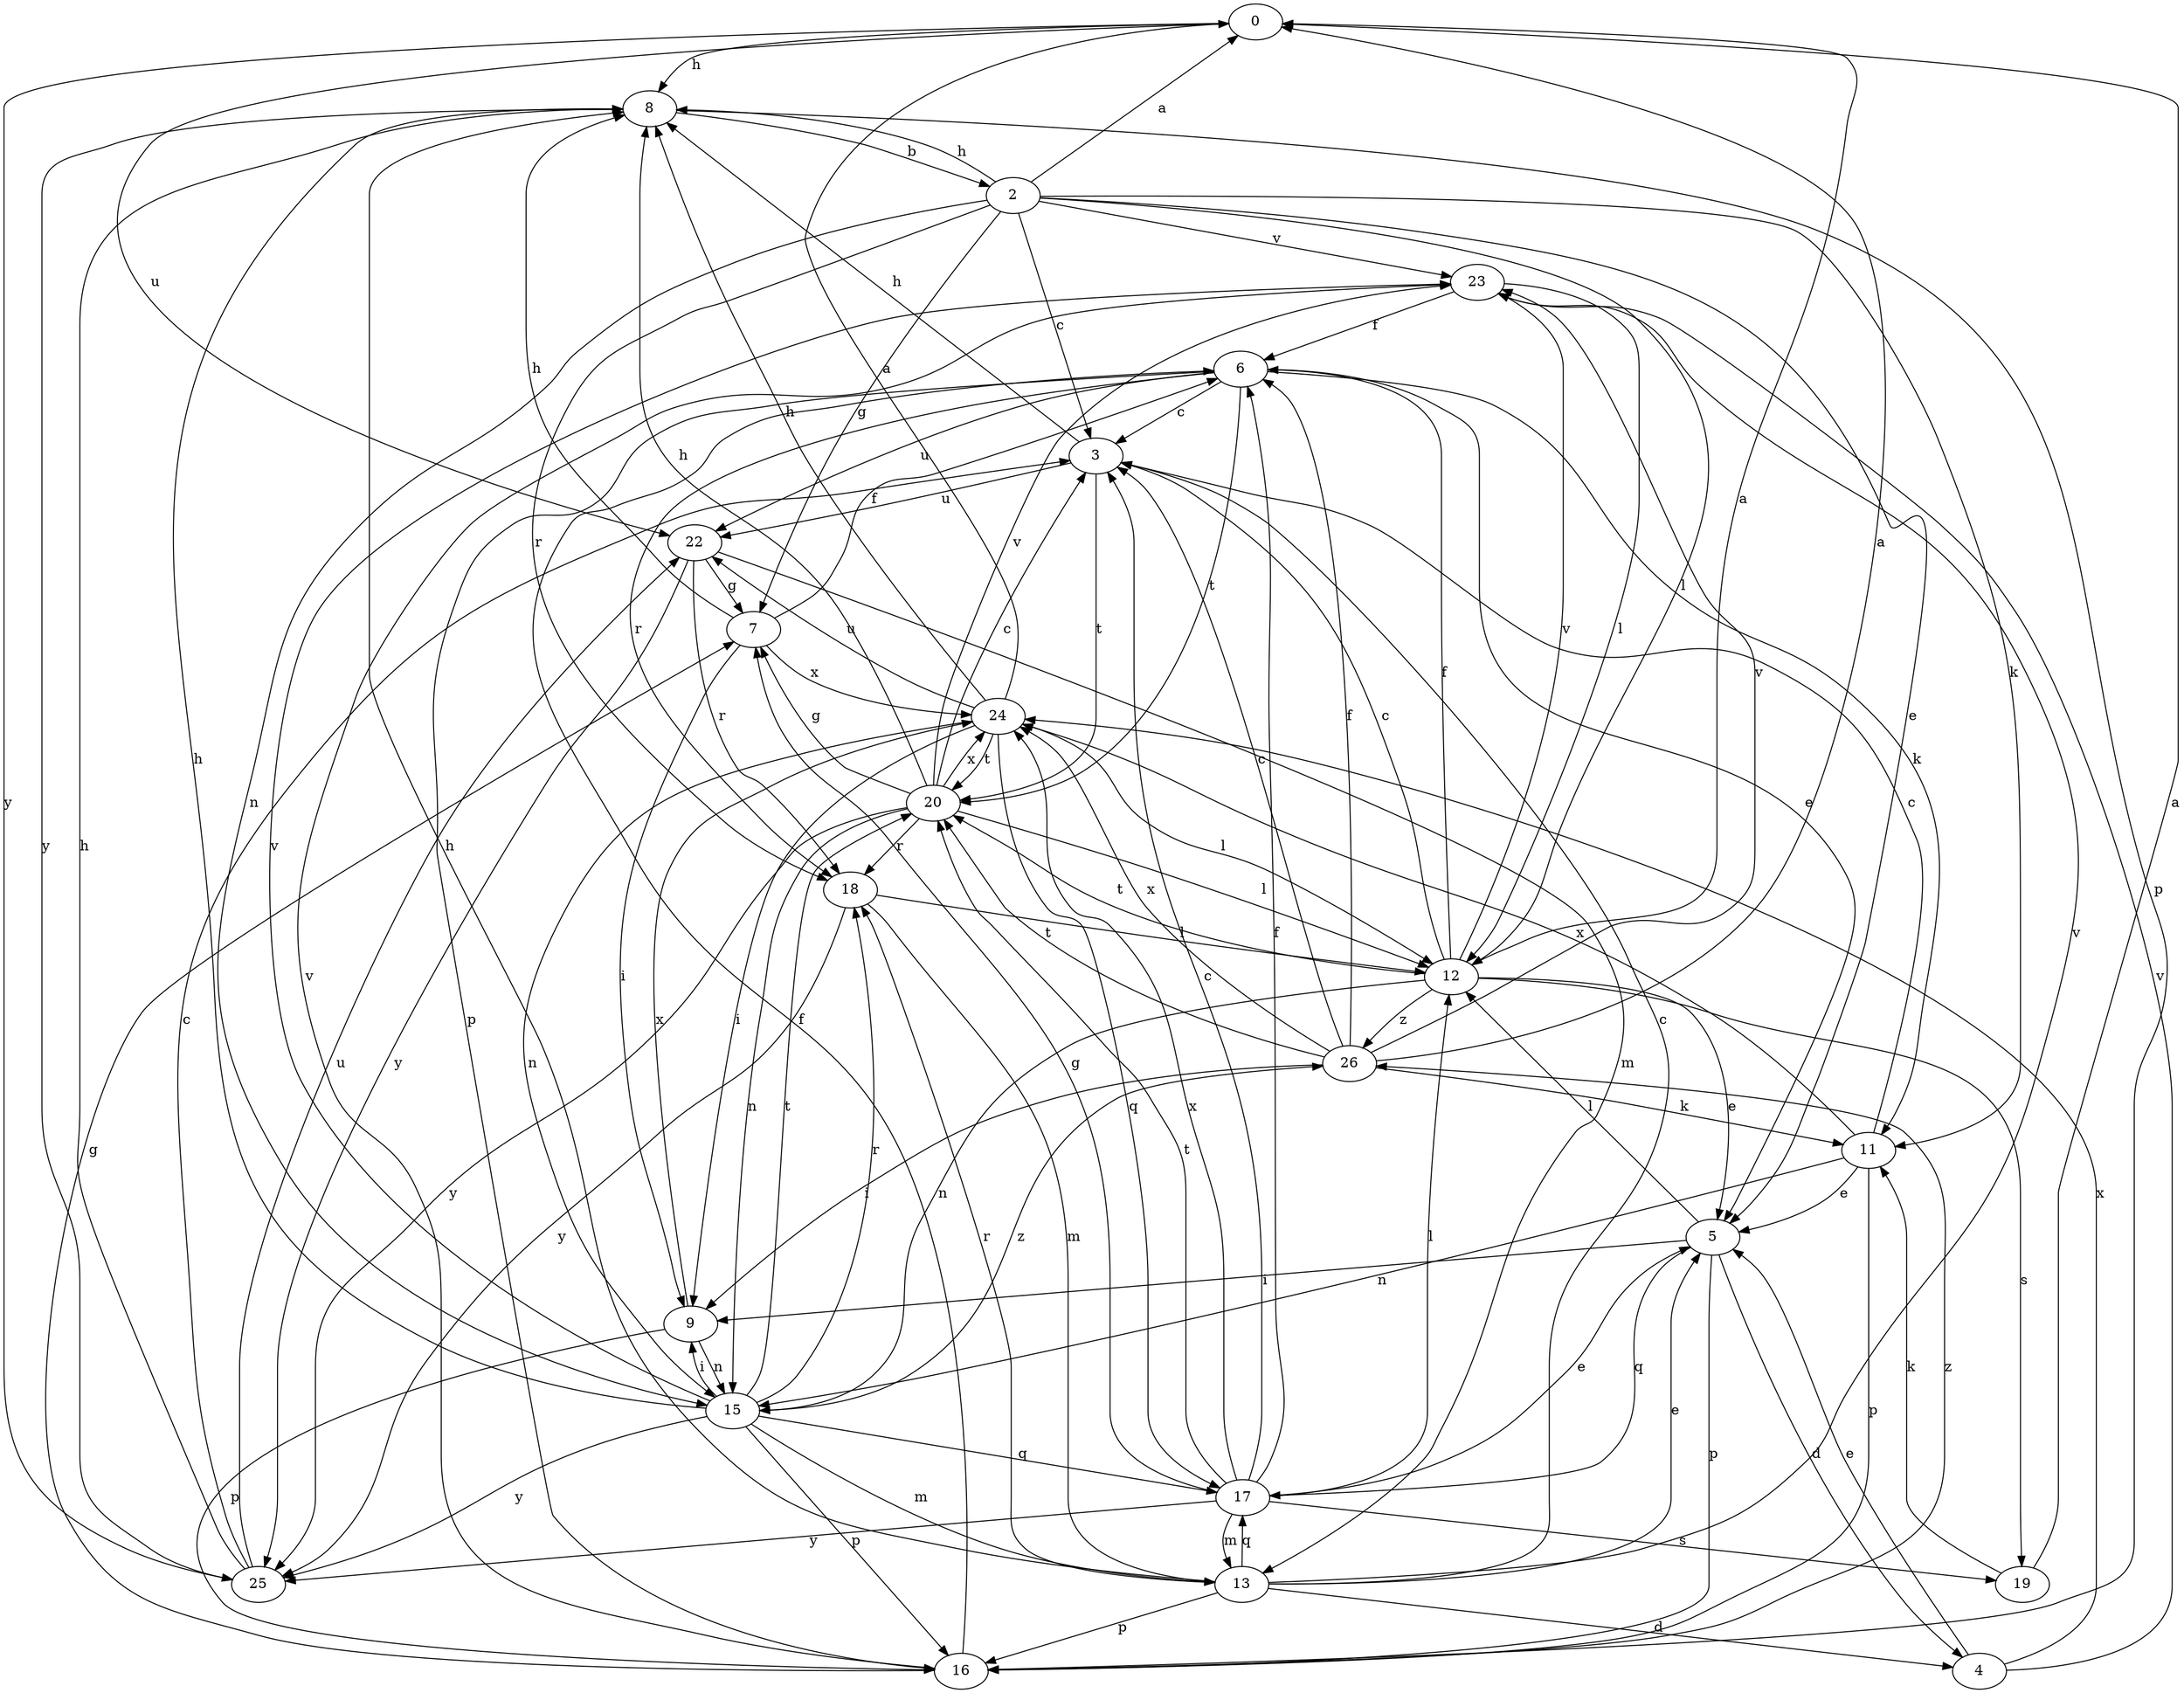 strict digraph  {
0;
2;
3;
4;
5;
6;
7;
8;
9;
11;
12;
13;
15;
16;
17;
18;
19;
20;
22;
23;
24;
25;
26;
0 -> 8  [label=h];
0 -> 22  [label=u];
0 -> 25  [label=y];
2 -> 0  [label=a];
2 -> 3  [label=c];
2 -> 5  [label=e];
2 -> 7  [label=g];
2 -> 8  [label=h];
2 -> 11  [label=k];
2 -> 12  [label=l];
2 -> 15  [label=n];
2 -> 18  [label=r];
2 -> 23  [label=v];
3 -> 8  [label=h];
3 -> 20  [label=t];
3 -> 22  [label=u];
4 -> 5  [label=e];
4 -> 23  [label=v];
4 -> 24  [label=x];
5 -> 4  [label=d];
5 -> 9  [label=i];
5 -> 12  [label=l];
5 -> 16  [label=p];
5 -> 17  [label=q];
6 -> 3  [label=c];
6 -> 5  [label=e];
6 -> 11  [label=k];
6 -> 16  [label=p];
6 -> 18  [label=r];
6 -> 20  [label=t];
6 -> 22  [label=u];
7 -> 6  [label=f];
7 -> 8  [label=h];
7 -> 9  [label=i];
7 -> 24  [label=x];
8 -> 2  [label=b];
8 -> 16  [label=p];
8 -> 25  [label=y];
9 -> 15  [label=n];
9 -> 16  [label=p];
9 -> 24  [label=x];
11 -> 3  [label=c];
11 -> 5  [label=e];
11 -> 15  [label=n];
11 -> 16  [label=p];
11 -> 24  [label=x];
12 -> 0  [label=a];
12 -> 3  [label=c];
12 -> 5  [label=e];
12 -> 6  [label=f];
12 -> 15  [label=n];
12 -> 19  [label=s];
12 -> 20  [label=t];
12 -> 23  [label=v];
12 -> 26  [label=z];
13 -> 3  [label=c];
13 -> 4  [label=d];
13 -> 5  [label=e];
13 -> 8  [label=h];
13 -> 16  [label=p];
13 -> 17  [label=q];
13 -> 18  [label=r];
13 -> 23  [label=v];
15 -> 8  [label=h];
15 -> 9  [label=i];
15 -> 13  [label=m];
15 -> 16  [label=p];
15 -> 17  [label=q];
15 -> 18  [label=r];
15 -> 20  [label=t];
15 -> 23  [label=v];
15 -> 25  [label=y];
15 -> 26  [label=z];
16 -> 6  [label=f];
16 -> 7  [label=g];
16 -> 23  [label=v];
16 -> 26  [label=z];
17 -> 3  [label=c];
17 -> 5  [label=e];
17 -> 6  [label=f];
17 -> 7  [label=g];
17 -> 12  [label=l];
17 -> 13  [label=m];
17 -> 19  [label=s];
17 -> 20  [label=t];
17 -> 24  [label=x];
17 -> 25  [label=y];
18 -> 12  [label=l];
18 -> 13  [label=m];
18 -> 25  [label=y];
19 -> 0  [label=a];
19 -> 11  [label=k];
20 -> 3  [label=c];
20 -> 7  [label=g];
20 -> 8  [label=h];
20 -> 12  [label=l];
20 -> 15  [label=n];
20 -> 18  [label=r];
20 -> 23  [label=v];
20 -> 24  [label=x];
20 -> 25  [label=y];
22 -> 7  [label=g];
22 -> 13  [label=m];
22 -> 18  [label=r];
22 -> 25  [label=y];
23 -> 6  [label=f];
23 -> 12  [label=l];
24 -> 0  [label=a];
24 -> 8  [label=h];
24 -> 9  [label=i];
24 -> 12  [label=l];
24 -> 15  [label=n];
24 -> 17  [label=q];
24 -> 20  [label=t];
24 -> 22  [label=u];
25 -> 3  [label=c];
25 -> 8  [label=h];
25 -> 22  [label=u];
26 -> 0  [label=a];
26 -> 3  [label=c];
26 -> 6  [label=f];
26 -> 9  [label=i];
26 -> 11  [label=k];
26 -> 20  [label=t];
26 -> 23  [label=v];
26 -> 24  [label=x];
}
